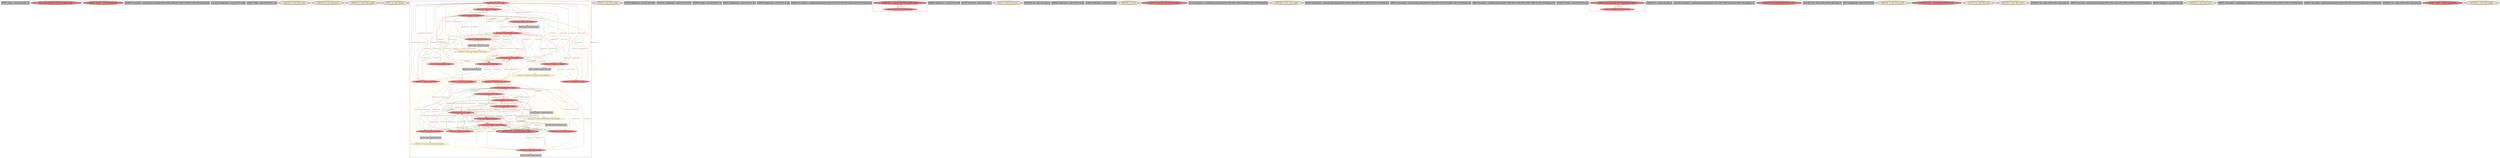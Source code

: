 
digraph G {





subgraph cluster51 {


node339 [penwidth=3.0,fontsize=20,fillcolor=grey,label="[70/71]  %rem = srem i32 %call4, 10",shape=rectangle,style=filled ]



}

subgraph cluster50 {


node338 [penwidth=3.0,fontsize=20,fillcolor=lightcoral,label="[2/3]  store i32 %add, i32* %arrayidx33, align 4",shape=ellipse,style=filled ]



}

subgraph cluster49 {


node337 [penwidth=3.0,fontsize=20,fillcolor=lightcoral,label="[69/72]  %call4 = call i32 @rand() #3",shape=ellipse,style=filled ]



}

subgraph cluster45 {


node333 [penwidth=3.0,fontsize=20,fillcolor=grey,label="[85/88]  %arrayidx27 = getelementptr inbounds [100 x [100 x i32]], [100 x [100 x i32]]* %b, i64 0, i64 %idxprom26",shape=rectangle,style=filled ]



}

subgraph cluster41 {


node329 [penwidth=3.0,fontsize=20,fillcolor=grey,label="[111/112]  %idxprom32 = sext i32 %17 to i64",shape=rectangle,style=filled ]



}

subgraph cluster39 {


node327 [penwidth=3.0,fontsize=20,fillcolor=grey,label="[20/21]  %add = add nsw i32 %12, %15",shape=rectangle,style=filled ]



}

subgraph cluster38 {


node326 [penwidth=3.0,fontsize=20,fillcolor=lemonchiffon,label="[123/124]  br label %for.cond",shape=ellipse,style=filled ]



}

subgraph cluster46 {


node334 [penwidth=3.0,fontsize=20,fillcolor=lemonchiffon,label="[109/110]  br label %for.inc34",shape=ellipse,style=filled ]



}

subgraph cluster37 {


node325 [penwidth=3.0,fontsize=20,fillcolor=lemonchiffon,label="[180/181]  br label %for.cond16",shape=ellipse,style=filled ]



}

subgraph cluster36 {


node324 [penwidth=3.0,fontsize=20,fillcolor=lemonchiffon,label="[75/76]  br label %for.inc",shape=ellipse,style=filled ]



}

subgraph cluster15 {


node302 [fillcolor=lightcoral,label="[35/120]  store i32 0, i32* %j, align 4",shape=ellipse,style=filled ]
node289 [fillcolor=lemonchiffon,label="[54/79]  br i1 %cmp2, label %for.body3, label %for.end",shape=ellipse,style=filled ]
node278 [fillcolor=lightcoral,label="[107/108]  %10 = load i32, i32* %i, align 4",shape=ellipse,style=filled ]
node282 [fillcolor=lightcoral,label="[47/116]  store i32 %inc, i32* %j, align 4",shape=ellipse,style=filled ]
node276 [fillcolor=lightcoral,label="[10/153]  %2 = load i32, i32* %i, align 4",shape=ellipse,style=filled ]
node273 [fillcolor=lightcoral,label="[28/133]  %0 = load i32, i32* %i, align 4",shape=ellipse,style=filled ]
node272 [fillcolor=lemonchiffon,label="[30/131]  br i1 %cmp, label %for.body, label %for.end15",shape=ellipse,style=filled ]
node285 [fillcolor=lightcoral,label="[34/121]  %3 = load i32, i32* %j, align 4",shape=ellipse,style=filled ]
node274 [fillcolor=lightcoral,label="[9/154]  store i32 %inc38, i32* %i, align 4",shape=ellipse,style=filled ]
node288 [fillcolor=lightcoral,label="[105/106]  %13 = load i32, i32* %i, align 4",shape=ellipse,style=filled ]
node279 [fillcolor=lightcoral,label="[27/138]  store i32 0, i32* %i, align 4",shape=ellipse,style=filled ]
node290 [fillcolor=lightcoral,label="[37/118]  store i32 %inc35, i32* %j, align 4",shape=ellipse,style=filled ]
node281 [fillcolor=lightcoral,label="[38/117]  %11 = load i32, i32* %j, align 4",shape=ellipse,style=filled ]
node301 [fillcolor=lightcoral,label="[36/119]  %17 = load i32, i32* %j, align 4",shape=ellipse,style=filled ]
node266 [fillcolor=grey,label="[135/136]  %inc38 = add nsw i32 %19, 1",shape=rectangle,style=filled ]
node277 [penwidth=3.0,fontsize=20,fillcolor=lightcoral,label="[8/155]  %16 = load i32, i32* %i, align 4",shape=ellipse,style=filled ]
node300 [fillcolor=lightcoral,label="[48/51]  %5 = load i32, i32* %j, align 4",shape=ellipse,style=filled ]
node271 [fillcolor=lightcoral,label="[125/128]  %7 = load i32, i32* %i, align 4",shape=ellipse,style=filled ]
node296 [fillcolor=lightcoral,label="[95/98]  %14 = load i32, i32* %j, align 4",shape=ellipse,style=filled ]
node280 [fillcolor=lightcoral,label="[11/152]  store i32 %inc14, i32* %i, align 4",shape=ellipse,style=filled ]
node291 [fillcolor=lightcoral,label="[82/115]  %9 = load i32, i32* %j, align 4",shape=ellipse,style=filled ]
node268 [fillcolor=lemonchiffon,label="[142/149]  br i1 %cmp17, label %for.body18, label %for.end39",shape=ellipse,style=filled ]
node270 [fillcolor=lightcoral,label="[14/139]  %4 = load i32, i32* %i, align 4",shape=ellipse,style=filled ]
node286 [fillcolor=lightcoral,label="[55/58]  %6 = load i32, i32* %j, align 4",shape=ellipse,style=filled ]
node303 [fillcolor=grey,label="[93/94]  %inc35 = add nsw i32 %18, 1",shape=rectangle,style=filled ]
node275 [fillcolor=lightcoral,label="[13/140]  store i32 0, i32* %i, align 4",shape=ellipse,style=filled ]
node269 [fillcolor=lightcoral,label="[12/151]  %8 = load i32, i32* %i, align 4",shape=ellipse,style=filled ]
node283 [fillcolor=lightcoral,label="[134/137]  %19 = load i32, i32* %i, align 4",shape=ellipse,style=filled ]
node293 [fillcolor=lightcoral,label="[52/81]  %1 = load i32, i32* %j, align 4",shape=ellipse,style=filled ]
node284 [fillcolor=grey,label="[29/132]  %cmp = icmp slt i32 %0, 100",shape=rectangle,style=filled ]
node299 [fillcolor=grey,label="[56/57]  %inc = add nsw i32 %6, 1",shape=rectangle,style=filled ]
node287 [fillcolor=grey,label="[141/150]  %cmp17 = icmp slt i32 %8, 100",shape=rectangle,style=filled ]
node294 [fillcolor=lightcoral,label="[33/122]  store i32 0, i32* %j, align 4",shape=ellipse,style=filled ]
node292 [fillcolor=grey,label="[53/80]  %cmp2 = icmp slt i32 %1, 100",shape=rectangle,style=filled ]
node295 [fillcolor=lightcoral,label="[99/100]  %18 = load i32, i32* %j, align 4",shape=ellipse,style=filled ]
node297 [fillcolor=lemonchiffon,label="[84/113]  br i1 %cmp20, label %for.body21, label %for.end36",shape=ellipse,style=filled ]
node267 [fillcolor=grey,label="[126/127]  %inc14 = add nsw i32 %7, 1",shape=rectangle,style=filled ]
node298 [fillcolor=grey,label="[83/114]  %cmp20 = icmp slt i32 %9, 100",shape=rectangle,style=filled ]

node302->node295 [style=solid,color=forestgreen,label="T|indep|Const",penwidth=1.0,fontcolor=forestgreen ]
node294->node301 [style=solid,color=forestgreen,label="T|indep|Const",penwidth=1.0,fontcolor=forestgreen ]
node295->node302 [style=solid,color=firebrick3,label="A|indep|Const",penwidth=1.0,fontcolor=firebrick3 ]
node301->node294 [style=solid,color=firebrick3,label="A|indep|Const",penwidth=1.0,fontcolor=firebrick3 ]
node294->node300 [style=solid,color=forestgreen,label="T|indep|Const",penwidth=1.0,fontcolor=forestgreen ]
node300->node294 [style=solid,color=firebrick3,label="A|indep|Const",penwidth=1.0,fontcolor=firebrick3 ]
node294->node296 [style=solid,color=forestgreen,label="T|indep|Const",penwidth=1.0,fontcolor=forestgreen ]
node297->node295 [style=solid,color=gold,label="C",penwidth=1.0,fontcolor=gold ]
node294->node295 [style=solid,color=forestgreen,label="T|indep|Const",penwidth=1.0,fontcolor=forestgreen ]
node291->node302 [style=solid,color=firebrick3,label="A|indep|Const",penwidth=1.0,fontcolor=firebrick3 ]
node290->node301 [style=solid,color=forestgreen,label="T|indep|Const",penwidth=1.0,fontcolor=forestgreen ]
node301->node290 [style=solid,color=firebrick3,label="A|indep|Const",penwidth=1.0,fontcolor=firebrick3 ]
node290->node296 [style=solid,color=forestgreen,label="T|indep|Const",penwidth=1.0,fontcolor=forestgreen ]
node295->node294 [style=solid,color=firebrick3,label="A|indep|Const",penwidth=1.0,fontcolor=firebrick3 ]
node296->node290 [style=solid,color=firebrick3,label="A|indep|Const",penwidth=1.0,fontcolor=firebrick3 ]
node290->node291 [style=solid,color=forestgreen,label="T|indep|Const",penwidth=1.0,fontcolor=forestgreen ]
node268->node287 [style=solid,color=gold,label="C",penwidth=1.0,fontcolor=gold ]
node289->node299 [style=solid,color=gold,label="C",penwidth=1.0,fontcolor=gold ]
node289->node293 [style=solid,color=gold,label="C",penwidth=1.0,fontcolor=gold ]
node293->node302 [style=solid,color=firebrick3,label="A|indep|Const",penwidth=1.0,fontcolor=firebrick3 ]
node302->node293 [style=solid,color=forestgreen,label="T|indep|Const",penwidth=1.0,fontcolor=forestgreen ]
node286->node302 [style=solid,color=firebrick3,label="A|indep|Const",penwidth=1.0,fontcolor=firebrick3 ]
node286->node299 [style=solid,color=black,label="",penwidth=0.5,fontcolor=black ]
node286->node290 [style=solid,color=firebrick3,label="A|indep|Const",penwidth=1.0,fontcolor=firebrick3 ]
node293->node282 [style=solid,color=firebrick3,label="A|indep|Const",penwidth=1.0,fontcolor=firebrick3 ]
node286->node282 [style=solid,color=firebrick3,label="A|indep|Const",penwidth=1.0,fontcolor=firebrick3 ]
node281->node302 [style=solid,color=firebrick3,label="A|indep|Const",penwidth=1.0,fontcolor=firebrick3 ]
node268->node302 [style=solid,color=gold,label="C",penwidth=1.0,fontcolor=gold ]
node294->node286 [style=solid,color=forestgreen,label="T|indep|Const",penwidth=1.0,fontcolor=forestgreen ]
node287->node268 [style=solid,color=black,label="",penwidth=0.5,fontcolor=black ]
node268->node291 [style=solid,color=gold,label="C",penwidth=1.0,fontcolor=gold ]
node276->node279 [style=solid,color=firebrick3,label="A|indep|Const",penwidth=1.0,fontcolor=firebrick3 ]
node297->node278 [style=solid,color=gold,label="C",penwidth=1.0,fontcolor=gold ]
node297->node291 [style=solid,color=gold,label="C",penwidth=1.0,fontcolor=gold ]
node268->node268 [style=solid,color=gold,label="C",penwidth=1.0,fontcolor=gold ]
node269->node279 [style=solid,color=firebrick3,label="A|indep|Const",penwidth=1.0,fontcolor=firebrick3 ]
node272->node294 [style=solid,color=gold,label="C",penwidth=1.0,fontcolor=gold ]
node270->node274 [style=solid,color=firebrick3,label="A|indep|Const",penwidth=1.0,fontcolor=firebrick3 ]
node302->node286 [style=solid,color=forestgreen,label="T|indep|Const",penwidth=1.0,fontcolor=forestgreen ]
node278->node280 [style=solid,color=firebrick3,label="A|indep|Const",penwidth=1.0,fontcolor=firebrick3 ]
node274->node269 [style=solid,color=forestgreen,label="T|indep|Const",penwidth=1.0,fontcolor=forestgreen ]
node302->node281 [style=solid,color=forestgreen,label="T|indep|Const",penwidth=1.0,fontcolor=forestgreen ]
node290->node295 [style=solid,color=forestgreen,label="T|indep|Const",penwidth=1.0,fontcolor=forestgreen ]
node272->node272 [style=solid,color=gold,label="C",penwidth=1.0,fontcolor=gold ]
node273->node280 [style=solid,color=firebrick3,label="A|indep|Const",penwidth=1.0,fontcolor=firebrick3 ]
node268->node283 [style=solid,color=gold,label="C",penwidth=1.0,fontcolor=gold ]
node283->node279 [style=solid,color=firebrick3,label="A|indep|Const",penwidth=1.0,fontcolor=firebrick3 ]
node268->node298 [style=solid,color=gold,label="C",penwidth=1.0,fontcolor=gold ]
node275->node278 [style=solid,color=forestgreen,label="T|indep|Const",penwidth=1.0,fontcolor=forestgreen ]
node274->node278 [style=solid,color=forestgreen,label="T|indep|Const",penwidth=1.0,fontcolor=forestgreen ]
node279->node271 [style=solid,color=forestgreen,label="T|indep|Const",penwidth=1.0,fontcolor=forestgreen ]
node283->node280 [style=solid,color=firebrick3,label="A|indep|Const",penwidth=1.0,fontcolor=firebrick3 ]
node285->node302 [style=solid,color=firebrick3,label="A|indep|Const",penwidth=1.0,fontcolor=firebrick3 ]
node271->node280 [style=solid,color=firebrick3,label="A|indep|Const",penwidth=1.0,fontcolor=firebrick3 ]
node298->node297 [style=solid,color=black,label="",penwidth=0.5,fontcolor=black ]
node273->node279 [style=solid,color=firebrick3,label="A|indep|Const",penwidth=1.0,fontcolor=firebrick3 ]
node273->node275 [style=solid,color=firebrick3,label="A|indep|Const",penwidth=1.0,fontcolor=firebrick3 ]
node280->node273 [style=solid,color=forestgreen,label="T|indep|Const",penwidth=1.0,fontcolor=forestgreen ]
node272->node267 [style=solid,color=gold,label="C",penwidth=1.0,fontcolor=gold ]
node280->node271 [style=solid,color=forestgreen,label="T|indep|Const",penwidth=1.0,fontcolor=forestgreen ]
node275->node288 [style=solid,color=forestgreen,label="T|indep|Const",penwidth=1.0,fontcolor=forestgreen ]
node280->node269 [style=solid,color=forestgreen,label="T|indep|Const",penwidth=1.0,fontcolor=forestgreen ]
node279->node283 [style=solid,color=forestgreen,label="T|indep|Const",penwidth=1.0,fontcolor=forestgreen ]
node302->node296 [style=solid,color=forestgreen,label="T|indep|Const",penwidth=1.0,fontcolor=forestgreen ]
node271->node274 [style=solid,color=firebrick3,label="A|indep|Const",penwidth=1.0,fontcolor=firebrick3 ]
node297->node290 [style=solid,color=gold,label="C",penwidth=1.0,fontcolor=gold ]
node291->node294 [style=solid,color=firebrick3,label="A|indep|Const",penwidth=1.0,fontcolor=firebrick3 ]
node286->node294 [style=solid,color=firebrick3,label="A|indep|Const",penwidth=1.0,fontcolor=firebrick3 ]
node297->node281 [style=solid,color=gold,label="C",penwidth=1.0,fontcolor=gold ]
node280->node283 [style=solid,color=forestgreen,label="T|indep|Const",penwidth=1.0,fontcolor=forestgreen ]
node281->node282 [style=solid,color=firebrick3,label="A|indep|Const",penwidth=1.0,fontcolor=firebrick3 ]
node279->node277 [style=solid,color=forestgreen,label="T|indep|Const",penwidth=1.0,fontcolor=forestgreen ]
node271->node267 [style=solid,color=black,label="",penwidth=0.5,fontcolor=black ]
node276->node280 [style=solid,color=firebrick3,label="A|indep|Const",penwidth=1.0,fontcolor=firebrick3 ]
node288->node275 [style=solid,color=firebrick3,label="A|indep|Const",penwidth=1.0,fontcolor=firebrick3 ]
node288->node274 [style=solid,color=firebrick3,label="A|indep|Const",penwidth=1.0,fontcolor=firebrick3 ]
node297->node288 [style=solid,color=gold,label="C",penwidth=1.0,fontcolor=gold ]
node297->node303 [style=solid,color=gold,label="C",penwidth=1.0,fontcolor=gold ]
node278->node274 [style=solid,color=firebrick3,label="A|indep|Const",penwidth=1.0,fontcolor=firebrick3 ]
node274->node276 [style=solid,color=forestgreen,label="T|indep|Const",penwidth=1.0,fontcolor=forestgreen ]
node296->node302 [style=solid,color=firebrick3,label="A|indep|Const",penwidth=1.0,fontcolor=firebrick3 ]
node276->node275 [style=solid,color=firebrick3,label="A|indep|Const",penwidth=1.0,fontcolor=firebrick3 ]
node290->node286 [style=solid,color=forestgreen,label="T|indep|Const",penwidth=1.0,fontcolor=forestgreen ]
node275->node277 [style=solid,color=forestgreen,label="T|indep|Const",penwidth=1.0,fontcolor=forestgreen ]
node289->node276 [style=solid,color=gold,label="C",penwidth=1.0,fontcolor=gold ]
node269->node274 [style=solid,color=firebrick3,label="A|indep|Const",penwidth=1.0,fontcolor=firebrick3 ]
node289->node292 [style=solid,color=gold,label="C",penwidth=1.0,fontcolor=gold ]
node302->node300 [style=solid,color=forestgreen,label="T|indep|Const",penwidth=1.0,fontcolor=forestgreen ]
node297->node298 [style=solid,color=gold,label="C",penwidth=1.0,fontcolor=gold ]
node289->node270 [style=solid,color=gold,label="C",penwidth=1.0,fontcolor=gold ]
node277->node274 [style=solid,color=firebrick3,label="A|indep|Const",penwidth=1.0,fontcolor=firebrick3 ]
node280->node277 [style=solid,color=forestgreen,label="T|indep|Const",penwidth=1.0,fontcolor=forestgreen ]
node289->node289 [style=solid,color=gold,label="C",penwidth=1.0,fontcolor=gold ]
node283->node275 [style=solid,color=firebrick3,label="A|indep|Const",penwidth=1.0,fontcolor=firebrick3 ]
node285->node290 [style=solid,color=firebrick3,label="A|indep|Const",penwidth=1.0,fontcolor=firebrick3 ]
node277->node275 [style=solid,color=firebrick3,label="A|indep|Const",penwidth=1.0,fontcolor=firebrick3 ]
node272->node273 [style=solid,color=gold,label="C",penwidth=1.0,fontcolor=gold ]
node272->node284 [style=solid,color=gold,label="C",penwidth=1.0,fontcolor=gold ]
node291->node290 [style=solid,color=firebrick3,label="A|indep|Const",penwidth=1.0,fontcolor=firebrick3 ]
node294->node281 [style=solid,color=forestgreen,label="T|indep|Const",penwidth=1.0,fontcolor=forestgreen ]
node275->node283 [style=solid,color=forestgreen,label="T|indep|Const",penwidth=1.0,fontcolor=forestgreen ]
node282->node281 [style=solid,color=forestgreen,label="T|indep|Const",penwidth=1.0,fontcolor=forestgreen ]
node293->node290 [style=solid,color=firebrick3,label="A|indep|Const",penwidth=1.0,fontcolor=firebrick3 ]
node280->node276 [style=solid,color=forestgreen,label="T|indep|Const",penwidth=1.0,fontcolor=forestgreen ]
node283->node274 [style=solid,color=firebrick3,label="A|indep|Const",penwidth=1.0,fontcolor=firebrick3 ]
node275->node276 [style=solid,color=forestgreen,label="T|indep|Const",penwidth=1.0,fontcolor=forestgreen ]
node279->node273 [style=solid,color=forestgreen,label="T|indep|Const",penwidth=1.0,fontcolor=forestgreen ]
node296->node294 [style=solid,color=firebrick3,label="A|indep|Const",penwidth=1.0,fontcolor=firebrick3 ]
node301->node282 [style=solid,color=firebrick3,label="A|indep|Const",penwidth=1.0,fontcolor=firebrick3 ]
node268->node297 [style=solid,color=gold,label="C",penwidth=1.0,fontcolor=gold ]
node268->node269 [style=solid,color=gold,label="C",penwidth=1.0,fontcolor=gold ]
node289->node285 [style=solid,color=gold,label="C",penwidth=1.0,fontcolor=gold ]
node277->node279 [style=solid,color=firebrick3,label="A|indep|Const",penwidth=1.0,fontcolor=firebrick3 ]
node303->node290 [style=solid,color=black,label="",penwidth=0.5,fontcolor=black ]
node295->node282 [style=solid,color=firebrick3,label="A|indep|Const",penwidth=1.0,fontcolor=firebrick3 ]
node274->node283 [style=solid,color=forestgreen,label="T|indep|Const",penwidth=1.0,fontcolor=forestgreen ]
node299->node282 [style=solid,color=black,label="",penwidth=0.5,fontcolor=black ]
node289->node282 [style=solid,color=gold,label="C",penwidth=1.0,fontcolor=gold ]
node279->node276 [style=solid,color=forestgreen,label="T|indep|Const",penwidth=1.0,fontcolor=forestgreen ]
node274->node277 [style=solid,color=forestgreen,label="T|indep|Const",penwidth=1.0,fontcolor=forestgreen ]
node277->node280 [style=solid,color=firebrick3,label="A|indep|Const",penwidth=1.0,fontcolor=firebrick3 ]
node302->node291 [style=solid,color=forestgreen,label="T|indep|Const",penwidth=1.0,fontcolor=forestgreen ]
node276->node274 [style=solid,color=firebrick3,label="A|indep|Const",penwidth=1.0,fontcolor=firebrick3 ]
node274->node273 [style=solid,color=forestgreen,label="T|indep|Const",penwidth=1.0,fontcolor=forestgreen ]
node282->node295 [style=solid,color=forestgreen,label="T|indep|Const",penwidth=1.0,fontcolor=forestgreen ]
node273->node274 [style=solid,color=firebrick3,label="A|indep|Const",penwidth=1.0,fontcolor=firebrick3 ]
node267->node280 [style=solid,color=black,label="",penwidth=0.5,fontcolor=black ]
node297->node296 [style=solid,color=gold,label="C",penwidth=1.0,fontcolor=gold ]
node280->node270 [style=solid,color=forestgreen,label="T|indep|Const",penwidth=1.0,fontcolor=forestgreen ]
node300->node282 [style=solid,color=firebrick3,label="A|indep|Const",penwidth=1.0,fontcolor=firebrick3 ]
node272->node292 [style=solid,color=gold,label="C",penwidth=1.0,fontcolor=gold ]
node290->node281 [style=solid,color=forestgreen,label="T|indep|Const",penwidth=1.0,fontcolor=forestgreen ]
node270->node279 [style=solid,color=firebrick3,label="A|indep|Const",penwidth=1.0,fontcolor=firebrick3 ]
node279->node278 [style=solid,color=forestgreen,label="T|indep|Const",penwidth=1.0,fontcolor=forestgreen ]
node300->node302 [style=solid,color=firebrick3,label="A|indep|Const",penwidth=1.0,fontcolor=firebrick3 ]
node275->node269 [style=solid,color=forestgreen,label="T|indep|Const",penwidth=1.0,fontcolor=forestgreen ]
node289->node300 [style=solid,color=gold,label="C",penwidth=1.0,fontcolor=gold ]
node279->node270 [style=solid,color=forestgreen,label="T|indep|Const",penwidth=1.0,fontcolor=forestgreen ]
node280->node288 [style=solid,color=forestgreen,label="T|indep|Const",penwidth=1.0,fontcolor=forestgreen ]
node269->node280 [style=solid,color=firebrick3,label="A|indep|Const",penwidth=1.0,fontcolor=firebrick3 ]
node278->node275 [style=solid,color=firebrick3,label="A|indep|Const",penwidth=1.0,fontcolor=firebrick3 ]
node279->node288 [style=solid,color=forestgreen,label="T|indep|Const",penwidth=1.0,fontcolor=forestgreen ]
node288->node280 [style=solid,color=firebrick3,label="A|indep|Const",penwidth=1.0,fontcolor=firebrick3 ]
node268->node274 [style=solid,color=gold,label="C",penwidth=1.0,fontcolor=gold ]
node283->node266 [style=solid,color=black,label="",penwidth=0.5,fontcolor=black ]
node268->node266 [style=solid,color=gold,label="C",penwidth=1.0,fontcolor=gold ]
node282->node301 [style=solid,color=forestgreen,label="T|indep|Const",penwidth=1.0,fontcolor=forestgreen ]
node275->node270 [style=solid,color=forestgreen,label="T|indep|Const",penwidth=1.0,fontcolor=forestgreen ]
node270->node275 [style=solid,color=firebrick3,label="A|indep|Const",penwidth=1.0,fontcolor=firebrick3 ]
node300->node290 [style=solid,color=firebrick3,label="A|indep|Const",penwidth=1.0,fontcolor=firebrick3 ]
node285->node294 [style=solid,color=firebrick3,label="A|indep|Const",penwidth=1.0,fontcolor=firebrick3 ]
node290->node300 [style=solid,color=forestgreen,label="T|indep|Const",penwidth=1.0,fontcolor=forestgreen ]
node290->node293 [style=solid,color=forestgreen,label="T|indep|Const",penwidth=1.0,fontcolor=forestgreen ]
node293->node294 [style=solid,color=firebrick3,label="A|indep|Const",penwidth=1.0,fontcolor=firebrick3 ]
node294->node293 [style=solid,color=forestgreen,label="T|indep|Const",penwidth=1.0,fontcolor=forestgreen ]
node281->node290 [style=solid,color=firebrick3,label="A|indep|Const",penwidth=1.0,fontcolor=firebrick3 ]
node294->node285 [style=solid,color=forestgreen,label="T|indep|Const",penwidth=1.0,fontcolor=forestgreen ]
node294->node291 [style=solid,color=forestgreen,label="T|indep|Const",penwidth=1.0,fontcolor=forestgreen ]
node269->node275 [style=solid,color=firebrick3,label="A|indep|Const",penwidth=1.0,fontcolor=firebrick3 ]
node274->node288 [style=solid,color=forestgreen,label="T|indep|Const",penwidth=1.0,fontcolor=forestgreen ]
node297->node301 [style=solid,color=gold,label="C",penwidth=1.0,fontcolor=gold ]
node274->node270 [style=solid,color=forestgreen,label="T|indep|Const",penwidth=1.0,fontcolor=forestgreen ]
node292->node289 [style=solid,color=black,label="",penwidth=0.5,fontcolor=black ]
node280->node278 [style=solid,color=forestgreen,label="T|indep|Const",penwidth=1.0,fontcolor=forestgreen ]
node295->node290 [style=solid,color=firebrick3,label="A|indep|Const",penwidth=1.0,fontcolor=firebrick3 ]
node274->node271 [style=solid,color=forestgreen,label="T|indep|Const",penwidth=1.0,fontcolor=forestgreen ]
node272->node293 [style=solid,color=gold,label="C",penwidth=1.0,fontcolor=gold ]
node278->node279 [style=solid,color=firebrick3,label="A|indep|Const",penwidth=1.0,fontcolor=firebrick3 ]
node282->node291 [style=solid,color=forestgreen,label="T|indep|Const",penwidth=1.0,fontcolor=forestgreen ]
node290->node285 [style=solid,color=forestgreen,label="T|indep|Const",penwidth=1.0,fontcolor=forestgreen ]
node282->node286 [style=solid,color=forestgreen,label="T|indep|Const",penwidth=1.0,fontcolor=forestgreen ]
node271->node279 [style=solid,color=firebrick3,label="A|indep|Const",penwidth=1.0,fontcolor=firebrick3 ]
node293->node292 [style=solid,color=black,label="",penwidth=0.5,fontcolor=black ]
node302->node301 [style=solid,color=forestgreen,label="T|indep|Const",penwidth=1.0,fontcolor=forestgreen ]
node301->node302 [style=solid,color=firebrick3,label="A|indep|Const",penwidth=1.0,fontcolor=firebrick3 ]
node288->node279 [style=solid,color=firebrick3,label="A|indep|Const",penwidth=1.0,fontcolor=firebrick3 ]
node297->node297 [style=solid,color=gold,label="C",penwidth=1.0,fontcolor=gold ]
node281->node294 [style=solid,color=firebrick3,label="A|indep|Const",penwidth=1.0,fontcolor=firebrick3 ]
node272->node271 [style=solid,color=gold,label="C",penwidth=1.0,fontcolor=gold ]
node270->node280 [style=solid,color=firebrick3,label="A|indep|Const",penwidth=1.0,fontcolor=firebrick3 ]
node275->node273 [style=solid,color=forestgreen,label="T|indep|Const",penwidth=1.0,fontcolor=forestgreen ]
node266->node274 [style=solid,color=black,label="",penwidth=0.5,fontcolor=black ]
node271->node275 [style=solid,color=firebrick3,label="A|indep|Const",penwidth=1.0,fontcolor=firebrick3 ]
node272->node280 [style=solid,color=gold,label="C",penwidth=1.0,fontcolor=gold ]
node279->node269 [style=solid,color=forestgreen,label="T|indep|Const",penwidth=1.0,fontcolor=forestgreen ]
node297->node277 [style=solid,color=gold,label="C",penwidth=1.0,fontcolor=gold ]
node282->node285 [style=solid,color=forestgreen,label="T|indep|Const",penwidth=1.0,fontcolor=forestgreen ]
node285->node282 [style=solid,color=firebrick3,label="A|indep|Const",penwidth=1.0,fontcolor=firebrick3 ]
node291->node282 [style=solid,color=firebrick3,label="A|indep|Const",penwidth=1.0,fontcolor=firebrick3 ]
node295->node303 [style=solid,color=black,label="",penwidth=0.5,fontcolor=black ]
node282->node293 [style=solid,color=forestgreen,label="T|indep|Const",penwidth=1.0,fontcolor=forestgreen ]
node296->node282 [style=solid,color=firebrick3,label="A|indep|Const",penwidth=1.0,fontcolor=firebrick3 ]
node289->node286 [style=solid,color=gold,label="C",penwidth=1.0,fontcolor=gold ]
node272->node289 [style=solid,color=gold,label="C",penwidth=1.0,fontcolor=gold ]
node284->node272 [style=solid,color=black,label="",penwidth=0.5,fontcolor=black ]
node282->node296 [style=solid,color=forestgreen,label="T|indep|Const",penwidth=1.0,fontcolor=forestgreen ]
node291->node298 [style=solid,color=black,label="",penwidth=0.5,fontcolor=black ]
node282->node300 [style=solid,color=forestgreen,label="T|indep|Const",penwidth=1.0,fontcolor=forestgreen ]
node302->node285 [style=solid,color=forestgreen,label="T|indep|Const",penwidth=1.0,fontcolor=forestgreen ]
node273->node284 [style=solid,color=black,label="",penwidth=0.5,fontcolor=black ]
node269->node287 [style=solid,color=black,label="",penwidth=0.5,fontcolor=black ]
node275->node271 [style=solid,color=forestgreen,label="T|indep|Const",penwidth=1.0,fontcolor=forestgreen ]


}

subgraph cluster40 {


node328 [penwidth=3.0,fontsize=20,fillcolor=lemonchiffon,label="[77/78]  br label %for.cond1",shape=ellipse,style=filled ]



}

subgraph cluster35 {


node323 [penwidth=3.0,fontsize=20,fillcolor=grey,label="[73/74]  %idxprom5 = sext i32 %3 to i64",shape=rectangle,style=filled ]



}

subgraph cluster42 {


node330 [penwidth=3.0,fontsize=20,fillcolor=grey,label="[101/102]  %idxprom26 = sext i32 %13 to i64",shape=rectangle,style=filled ]



}

subgraph cluster11 {


node262 [penwidth=3.0,fontsize=20,fillcolor=grey,label="[59/60]  %rem8 = srem i32 %call7, 10",shape=rectangle,style=filled ]



}

subgraph cluster43 {


node331 [penwidth=3.0,fontsize=20,fillcolor=grey,label="[96/97]  %idxprom28 = sext i32 %14 to i64",shape=rectangle,style=filled ]



}

subgraph cluster19 {


node307 [penwidth=3.0,fontsize=20,fillcolor=grey,label="[39/46]  %idxprom24 = sext i32 %11 to i64",shape=rectangle,style=filled ]



}

subgraph cluster9 {


node260 [penwidth=3.0,fontsize=20,fillcolor=grey,label="[40/45]  %arrayidx25 = getelementptr inbounds [100 x i32], [100 x i32]* %arrayidx23, i64 0, i64 %idxprom24",shape=rectangle,style=filled ]



}

subgraph cluster8 {


node259 [penwidth=3.0,fontsize=20,fillcolor=lightcoral,label="[41/44]  %12 = load i32, i32* %arrayidx25, align 4",shape=ellipse,style=filled ]
node258 [fillcolor=lightcoral,label="[42/43]  store i32 %rem, i32* %arrayidx6, align 4",shape=ellipse,style=filled ]

node258->node259 [style=solid,color=forestgreen,label="T|indep",penwidth=1.0,fontcolor=forestgreen ]
node259->node258 [style=solid,color=firebrick3,label="A|indep",penwidth=1.0,fontcolor=firebrick3 ]


}

subgraph cluster10 {


node261 [penwidth=3.0,fontsize=20,fillcolor=grey,label="[49/50]  %idxprom11 = sext i32 %5 to i64",shape=rectangle,style=filled ]



}

subgraph cluster23 {


node311 [penwidth=3.0,fontsize=20,fillcolor=grey,label="[172/173]  %retval = alloca i32, align 4",shape=rectangle,style=filled ]



}

subgraph cluster7 {


node257 [penwidth=3.0,fontsize=20,fillcolor=lemonchiffon,label="[31/32]  br label %for.inc13",shape=ellipse,style=filled ]



}

subgraph cluster14 {


node265 [penwidth=3.0,fontsize=20,fillcolor=grey,label="[158/159]  %j = alloca i32, align 4",shape=rectangle,style=filled ]



}

subgraph cluster44 {


node332 [penwidth=3.0,fontsize=20,fillcolor=grey,label="[89/92]  %idxprom22 = sext i32 %10 to i64",shape=rectangle,style=filled ]



}

subgraph cluster6 {


node256 [penwidth=3.0,fontsize=20,fillcolor=grey,label="[15/26]  %idxprom9 = sext i32 %4 to i64",shape=rectangle,style=filled ]



}

subgraph cluster30 {


node318 [penwidth=3.0,fontsize=20,fillcolor=lemonchiffon,label="[168/169]  ret i32 0",shape=ellipse,style=filled ]



}

subgraph cluster31 {


node319 [penwidth=3.0,fontsize=20,fillcolor=lightcoral,label="[170/171]  store i32 0, i32* %retval, align 4",shape=ellipse,style=filled ]



}

subgraph cluster0 {


node249 [penwidth=3.0,fontsize=20,fillcolor=grey,label="[1/4]  %arrayidx33 = getelementptr inbounds [100 x i32], [100 x i32]* %arrayidx31, i64 0, i64 %idxprom32",shape=rectangle,style=filled ]



}

subgraph cluster13 {


node264 [penwidth=3.0,fontsize=20,fillcolor=lemonchiffon,label="[145/146]  br label %for.cond19",shape=ellipse,style=filled ]



}

subgraph cluster5 {


node255 [penwidth=3.0,fontsize=20,fillcolor=grey,label="[16/25]  %arrayidx10 = getelementptr inbounds [100 x [100 x i32]], [100 x [100 x i32]]* %b, i64 0, i64 %idxprom9",shape=rectangle,style=filled ]



}

subgraph cluster47 {


node335 [penwidth=3.0,fontsize=20,fillcolor=grey,label="[86/87]  %arrayidx29 = getelementptr inbounds [100 x i32], [100 x i32]* %arrayidx27, i64 0, i64 %idxprom28",shape=rectangle,style=filled ]



}

subgraph cluster1 {


node250 [penwidth=3.0,fontsize=20,fillcolor=grey,label="[0/5]  %arrayidx31 = getelementptr inbounds [100 x [100 x i32]], [100 x [100 x i32]]* %c, i64 0, i64 %idxprom30",shape=rectangle,style=filled ]



}

subgraph cluster32 {


node320 [penwidth=3.0,fontsize=20,fillcolor=grey,label="[176/177]  %conv = trunc i64 %call to i32",shape=rectangle,style=filled ]



}

subgraph cluster3 {


node253 [penwidth=3.0,fontsize=20,fillcolor=lightcoral,label="[18/23]  store i32 %rem8, i32* %arrayidx12, align 4",shape=ellipse,style=filled ]
node252 [fillcolor=lightcoral,label="[19/22]  %15 = load i32, i32* %arrayidx29, align 4",shape=ellipse,style=filled ]

node252->node253 [style=solid,color=firebrick3,label="A|indep",penwidth=1.0,fontcolor=firebrick3 ]
node253->node252 [style=solid,color=forestgreen,label="T|indep",penwidth=1.0,fontcolor=forestgreen ]


}

subgraph cluster48 {


node336 [penwidth=3.0,fontsize=20,fillcolor=grey,label="[164/165]  %i = alloca i32, align 4",shape=rectangle,style=filled ]



}

subgraph cluster4 {


node254 [penwidth=3.0,fontsize=20,fillcolor=grey,label="[17/24]  %arrayidx12 = getelementptr inbounds [100 x i32], [100 x i32]* %arrayidx10, i64 0, i64 %idxprom11",shape=rectangle,style=filled ]



}

subgraph cluster17 {


node305 [penwidth=3.0,fontsize=20,fillcolor=lightcoral,label="[156/157]  call void @srand(i32 %conv) #3",shape=ellipse,style=filled ]



}

subgraph cluster16 {


node304 [penwidth=3.0,fontsize=20,fillcolor=grey,label="[162/163]  %b = alloca [100 x [100 x i32]], align 16",shape=rectangle,style=filled ]



}

subgraph cluster2 {


node251 [penwidth=3.0,fontsize=20,fillcolor=grey,label="[6/7]  %idxprom30 = sext i32 %16 to i64",shape=rectangle,style=filled ]



}

subgraph cluster34 {


node322 [penwidth=3.0,fontsize=20,fillcolor=lemonchiffon,label="[103/104]  br label %for.cond19",shape=ellipse,style=filled ]



}

subgraph cluster22 {


node310 [penwidth=3.0,fontsize=20,fillcolor=lightcoral,label="[178/179]  %call = call i64 @time(i64* null) #3",shape=ellipse,style=filled ]



}

subgraph cluster25 {


node313 [penwidth=3.0,fontsize=20,fillcolor=lemonchiffon,label="[174/175]  br label %for.cond",shape=ellipse,style=filled ]



}

subgraph cluster18 {


node306 [penwidth=3.0,fontsize=20,fillcolor=lemonchiffon,label="[129/130]  br label %for.cond1",shape=ellipse,style=filled ]



}

subgraph cluster29 {


node317 [penwidth=3.0,fontsize=20,fillcolor=grey,label="[160/161]  %a = alloca [100 x [100 x i32]], align 16",shape=rectangle,style=filled ]



}

subgraph cluster20 {


node308 [penwidth=3.0,fontsize=20,fillcolor=grey,label="[66/67]  %arrayidx = getelementptr inbounds [100 x [100 x i32]], [100 x [100 x i32]]* %a, i64 0, i64 %idxprom",shape=rectangle,style=filled ]



}

subgraph cluster26 {


node314 [penwidth=3.0,fontsize=20,fillcolor=grey,label="[65/68]  %idxprom = sext i32 %2 to i64",shape=rectangle,style=filled ]



}

subgraph cluster24 {


node312 [penwidth=3.0,fontsize=20,fillcolor=lemonchiffon,label="[143/144]  br label %for.inc37",shape=ellipse,style=filled ]



}

subgraph cluster28 {


node316 [penwidth=3.0,fontsize=20,fillcolor=grey,label="[90/91]  %arrayidx23 = getelementptr inbounds [100 x [100 x i32]], [100 x [100 x i32]]* %a, i64 0, i64 %idxprom22",shape=rectangle,style=filled ]



}

subgraph cluster27 {


node315 [penwidth=3.0,fontsize=20,fillcolor=grey,label="[63/64]  %arrayidx6 = getelementptr inbounds [100 x i32], [100 x i32]* %arrayidx, i64 0, i64 %idxprom5",shape=rectangle,style=filled ]



}

subgraph cluster21 {


node309 [penwidth=3.0,fontsize=20,fillcolor=grey,label="[166/167]  %c = alloca [100 x [100 x i32]], align 16",shape=rectangle,style=filled ]



}

subgraph cluster12 {


node263 [penwidth=3.0,fontsize=20,fillcolor=lightcoral,label="[61/62]  %call7 = call i32 @rand() #3",shape=ellipse,style=filled ]



}

subgraph cluster33 {


node321 [penwidth=3.0,fontsize=20,fillcolor=lemonchiffon,label="[147/148]  br label %for.cond16",shape=ellipse,style=filled ]



}

}
